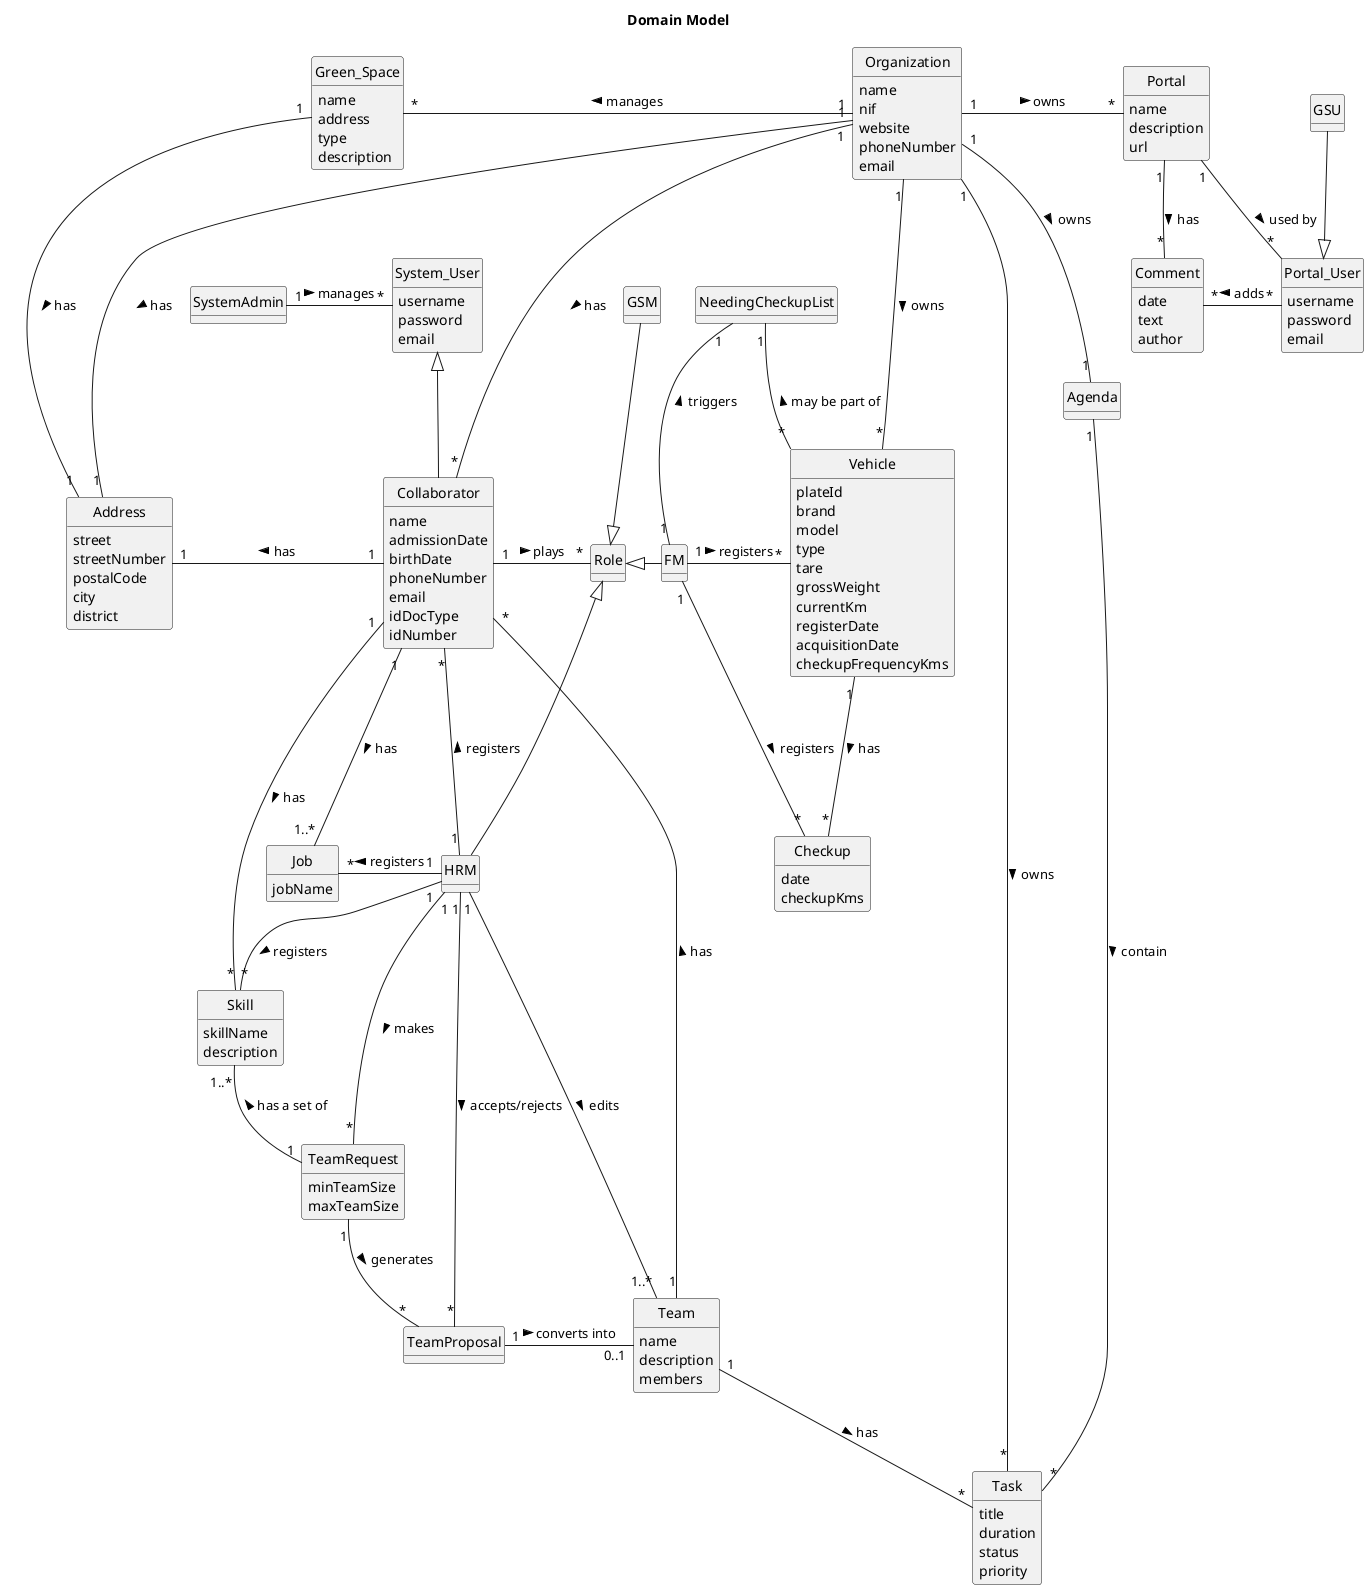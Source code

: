 @startuml
skinparam monochrome true
skinparam packageStyle rectangle
skinparam shadowing false
'skinparam linetype ortho
'left to right direction
skinparam classAttributeIconSize 0
hide circle
hide methods

title Domain Model

class Organization {
    name
    nif
    website
    phoneNumber
    email
}

class Address{
    street
    streetNumber
    postalCode
    city
    district
}

class Collaborator{
    name
    admissionDate
    birthDate
    phoneNumber
    email
    idDocType
    idNumber
}

class HRM{

}

class FM{

}

class Skill{
    skillName
    description
}

class Job{
    jobName
}

class Vehicle{
    plateId
    brand
    model
    type
    tare
    grossWeight
    currentKm
    registerDate
    acquisitionDate
    checkupFrequencyKms
}

class Checkup{
    date
    checkupKms
}

class TeamRequest{
    minTeamSize
    maxTeamSize
}

class Team{
    name
    description
    members
}

class Agenda{

}

class Task{
    title
    duration
    status
    priority
}

class Portal_User{
    username
    password
    email
}

class GSU{

}

class Portal{
    name
    description
    url
}

class Comment{
    date
    text
    author
}

class Green_Space{
    name
    address
    type
    description
}

class System_User{
    username
    password
    email
}

class GSM{

}

class NeedingCheckupList{

}

class SystemAdmin{

}

SystemAdmin "1" - "*" System_User : "manages >"
Collaborator --up|> System_User
'System_Admin "1" -- "*" System_User : "manages >"
Collaborator "1" --right "*" Role : "plays >"
Green_Space "1" --- "1" Address : "has >"
GSU --down|> Portal_User
Portal_User "*" --left "*" Comment : "adds >"
GSM --|> Role
Portal "1" --down "*" Comment : "has >"
Organization "1" ---down "*" Collaborator : "has >"
Organization "1" --left "*" Green_Space : "manages >"
Organization "1" -- "1" Address : "has >"
Collaborator "1" --left "1" Address : "has >"
Collaborator "1" -- "*" Skill : "has >"
Collaborator "1" --- "1..*" Job : "has >"
HRM "1" --left "*" Collaborator : "registers >"
HRM "1" --left "*" Job : "registers >"
HRM "1" -- "*" Skill : "registers >"
HRM --up|> Role
HRM "1" --- "*" TeamRequest : "makes >"
TeamRequest "1" --down "*" TeamProposal : "generates >"
TeamProposal "1" --right "0..1" Team : "converts into >"
HRM "1" -- "1..*" Team : "edits >"
'TeamRequest "1" --down "1..*" SetOfSkills : "has >"
HRM "1" --right "*" TeamProposal: "accepts/rejects >"
Team "1" --down "*" Task : "has >"
'SetOfSkills "1" --left "1..*" Skill : "has >"
Agenda "1" -- "*" Task : "contain >"
Organization "1" -- "1" Agenda : "owns >"
FM --left|> Role
FM "1" --right "*" Vehicle : "registers >"
FM "1" --down "*" Checkup : "registers >"
Vehicle "1" --- "*" Checkup : "has >"
Team "1" --up "*" Collaborator : "has >"
Organization "1" --right "*" Portal : "owns >"
TeamRequest "1" ---left "1..*" Skill : "has a set of >"
Organization "1" -- "*" Task : "owns >"
Portal "1" -- "*" Portal_User : "used by >"
NeedingCheckupList "1" -- "*" Vehicle : "may be part of <"
FM "1" --up "1" NeedingCheckupList : "triggers >"
Organization "1" --down "*" Vehicle : "owns >"

@enduml